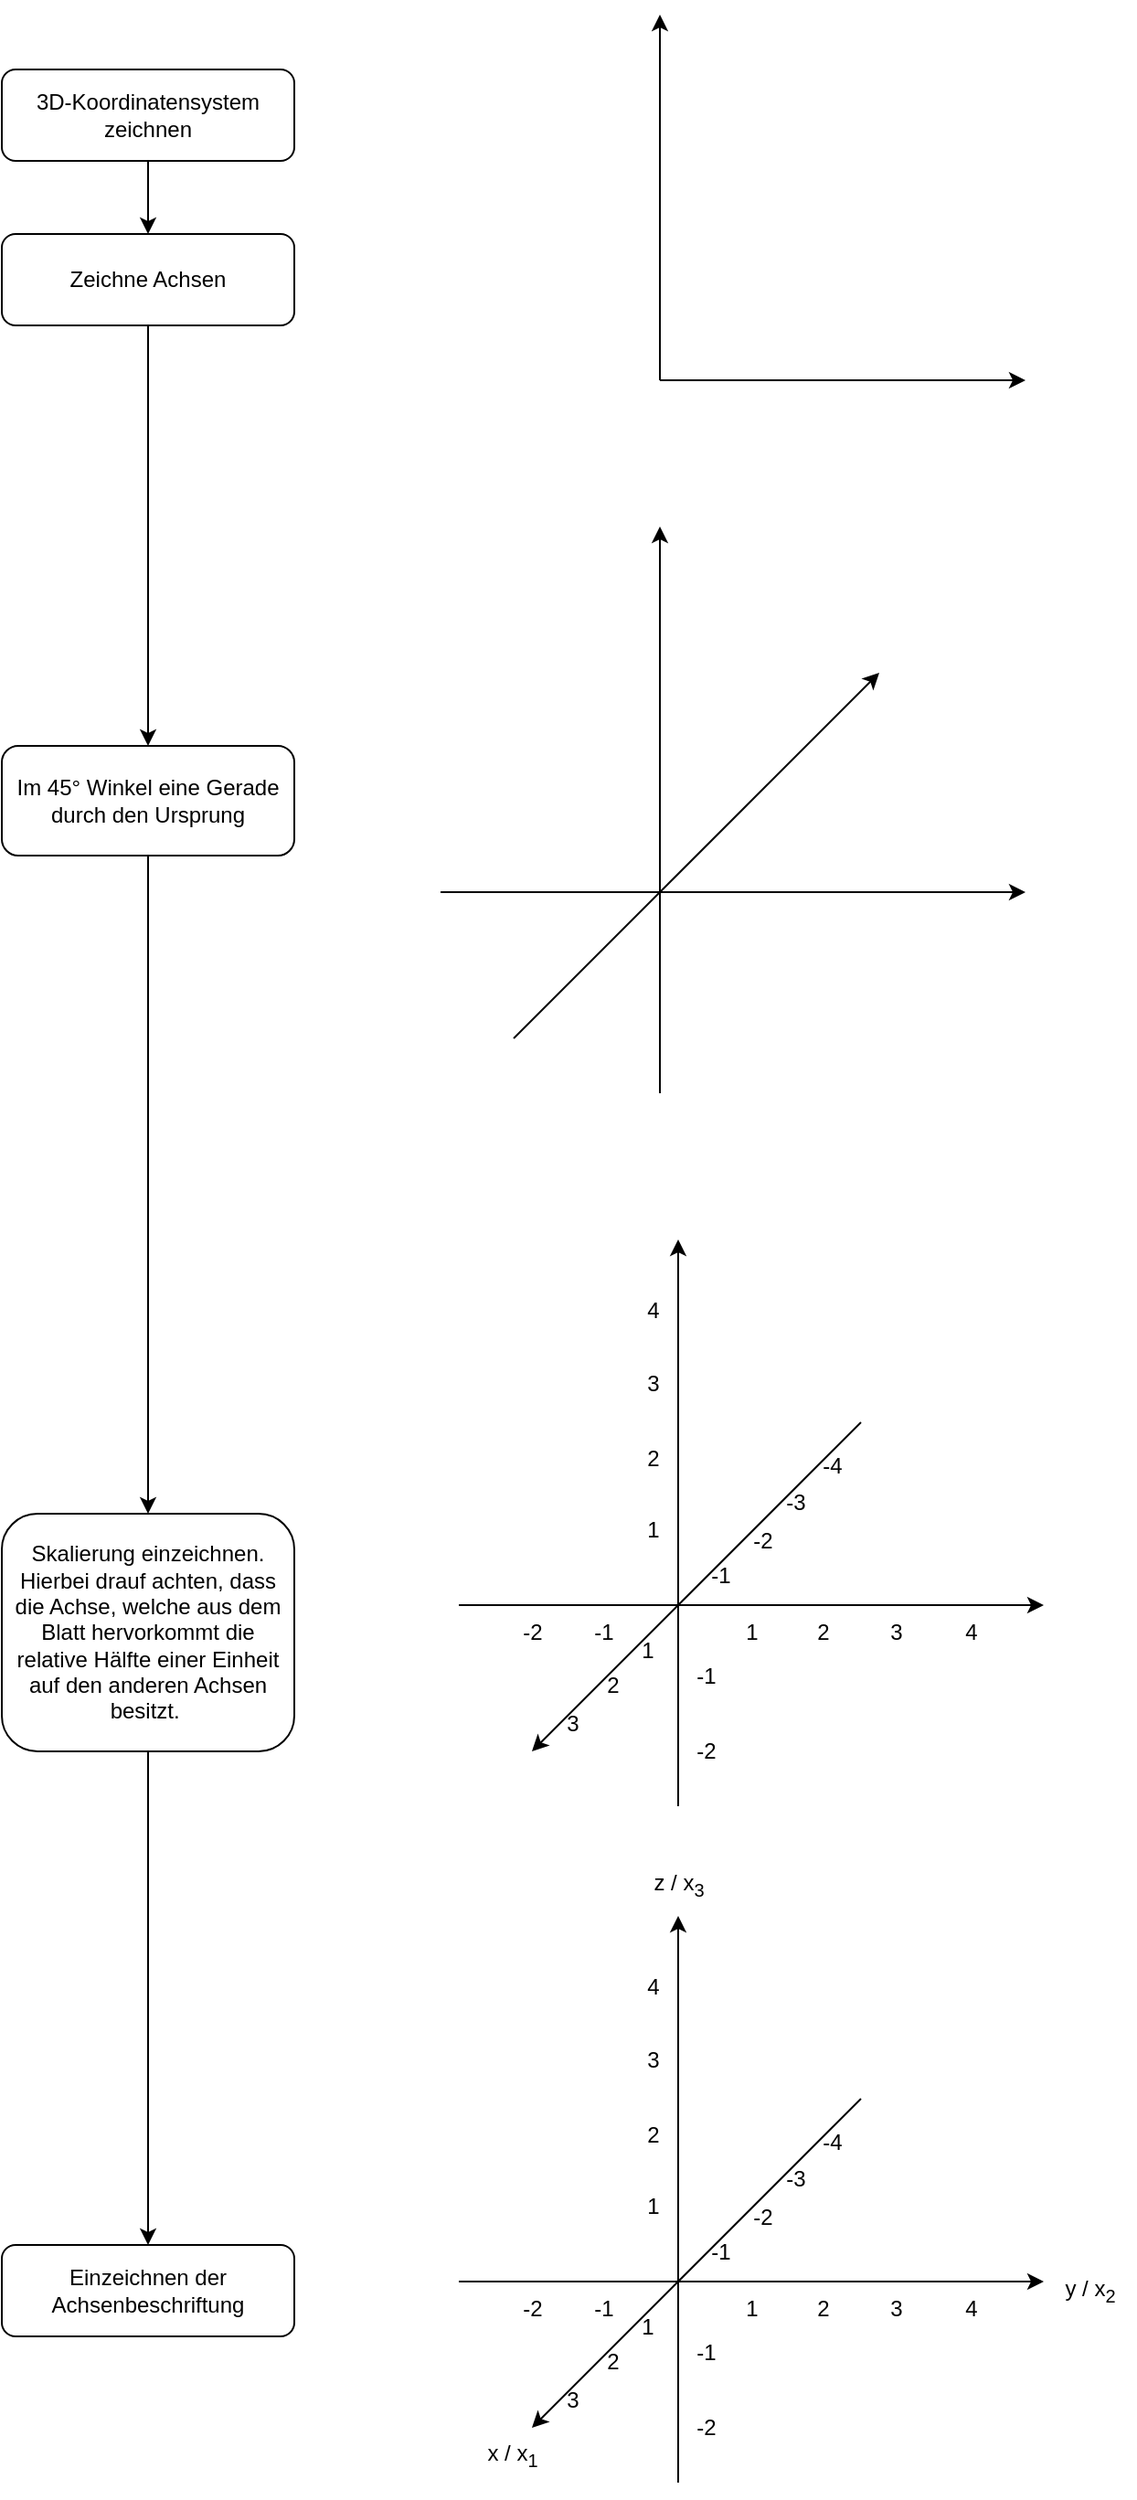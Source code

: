 <mxfile version="24.2.5" type="device">
  <diagram id="C5RBs43oDa-KdzZeNtuy" name="Page-1">
    <mxGraphModel dx="1566" dy="831" grid="0" gridSize="10" guides="1" tooltips="1" connect="1" arrows="1" fold="1" page="0" pageScale="1" pageWidth="827" pageHeight="1169" math="0" shadow="0">
      <root>
        <mxCell id="WIyWlLk6GJQsqaUBKTNV-0" />
        <mxCell id="WIyWlLk6GJQsqaUBKTNV-1" parent="WIyWlLk6GJQsqaUBKTNV-0" />
        <mxCell id="3Kp4Wu7qLQcnzrBBQsK6-2" value="" style="edgeStyle=orthogonalEdgeStyle;rounded=0;orthogonalLoop=1;jettySize=auto;html=1;" edge="1" parent="WIyWlLk6GJQsqaUBKTNV-1" source="WIyWlLk6GJQsqaUBKTNV-3" target="WIyWlLk6GJQsqaUBKTNV-7">
          <mxGeometry relative="1" as="geometry" />
        </mxCell>
        <mxCell id="WIyWlLk6GJQsqaUBKTNV-3" value="3D-Koordinatensystem zeichnen" style="rounded=1;whiteSpace=wrap;html=1;fontSize=12;glass=0;strokeWidth=1;shadow=0;" parent="WIyWlLk6GJQsqaUBKTNV-1" vertex="1">
          <mxGeometry x="120" y="70" width="160" height="50" as="geometry" />
        </mxCell>
        <mxCell id="3Kp4Wu7qLQcnzrBBQsK6-114" style="edgeStyle=orthogonalEdgeStyle;rounded=0;orthogonalLoop=1;jettySize=auto;html=1;" edge="1" parent="WIyWlLk6GJQsqaUBKTNV-1" source="WIyWlLk6GJQsqaUBKTNV-7" target="3Kp4Wu7qLQcnzrBBQsK6-4">
          <mxGeometry relative="1" as="geometry" />
        </mxCell>
        <mxCell id="WIyWlLk6GJQsqaUBKTNV-7" value="Zeichne Achsen" style="rounded=1;whiteSpace=wrap;html=1;fontSize=12;glass=0;strokeWidth=1;shadow=0;" parent="WIyWlLk6GJQsqaUBKTNV-1" vertex="1">
          <mxGeometry x="120" y="160" width="160" height="50" as="geometry" />
        </mxCell>
        <mxCell id="3Kp4Wu7qLQcnzrBBQsK6-115" style="edgeStyle=orthogonalEdgeStyle;rounded=0;orthogonalLoop=1;jettySize=auto;html=1;" edge="1" parent="WIyWlLk6GJQsqaUBKTNV-1" source="3Kp4Wu7qLQcnzrBBQsK6-4" target="3Kp4Wu7qLQcnzrBBQsK6-83">
          <mxGeometry relative="1" as="geometry" />
        </mxCell>
        <mxCell id="3Kp4Wu7qLQcnzrBBQsK6-4" value="Im 45° Winkel eine Gerade durch den Ursprung" style="rounded=1;whiteSpace=wrap;html=1;" vertex="1" parent="WIyWlLk6GJQsqaUBKTNV-1">
          <mxGeometry x="120" y="440" width="160" height="60" as="geometry" />
        </mxCell>
        <mxCell id="3Kp4Wu7qLQcnzrBBQsK6-0" value="" style="endArrow=classic;html=1;rounded=0;" edge="1" parent="WIyWlLk6GJQsqaUBKTNV-1">
          <mxGeometry width="50" height="50" relative="1" as="geometry">
            <mxPoint x="480" y="240" as="sourcePoint" />
            <mxPoint x="480" y="40" as="targetPoint" />
          </mxGeometry>
        </mxCell>
        <mxCell id="3Kp4Wu7qLQcnzrBBQsK6-1" value="" style="endArrow=classic;html=1;rounded=0;" edge="1" parent="WIyWlLk6GJQsqaUBKTNV-1">
          <mxGeometry width="50" height="50" relative="1" as="geometry">
            <mxPoint x="480" y="240" as="sourcePoint" />
            <mxPoint x="680" y="240" as="targetPoint" />
          </mxGeometry>
        </mxCell>
        <mxCell id="3Kp4Wu7qLQcnzrBBQsK6-59" value="" style="group" vertex="1" connectable="0" parent="WIyWlLk6GJQsqaUBKTNV-1">
          <mxGeometry x="370" y="710" width="320" height="310" as="geometry" />
        </mxCell>
        <mxCell id="3Kp4Wu7qLQcnzrBBQsK6-60" value="" style="endArrow=classic;html=1;rounded=0;" edge="1" parent="3Kp4Wu7qLQcnzrBBQsK6-59">
          <mxGeometry width="50" height="50" relative="1" as="geometry">
            <mxPoint x="120" y="310" as="sourcePoint" />
            <mxPoint x="120" as="targetPoint" />
          </mxGeometry>
        </mxCell>
        <mxCell id="3Kp4Wu7qLQcnzrBBQsK6-61" value="" style="endArrow=classic;html=1;rounded=0;" edge="1" parent="3Kp4Wu7qLQcnzrBBQsK6-59">
          <mxGeometry width="50" height="50" relative="1" as="geometry">
            <mxPoint y="200" as="sourcePoint" />
            <mxPoint x="320" y="200" as="targetPoint" />
          </mxGeometry>
        </mxCell>
        <mxCell id="3Kp4Wu7qLQcnzrBBQsK6-62" value="" style="endArrow=none;html=1;rounded=0;startArrow=classic;startFill=1;endFill=0;" edge="1" parent="3Kp4Wu7qLQcnzrBBQsK6-59">
          <mxGeometry width="50" height="50" relative="1" as="geometry">
            <mxPoint x="40" y="280" as="sourcePoint" />
            <mxPoint x="220" y="100" as="targetPoint" />
          </mxGeometry>
        </mxCell>
        <mxCell id="3Kp4Wu7qLQcnzrBBQsK6-63" value="1" style="text;html=1;align=center;verticalAlign=middle;whiteSpace=wrap;rounded=0;" vertex="1" parent="3Kp4Wu7qLQcnzrBBQsK6-59">
          <mxGeometry x="100" y="144" width="13" height="30" as="geometry" />
        </mxCell>
        <mxCell id="3Kp4Wu7qLQcnzrBBQsK6-64" value="2" style="text;html=1;align=center;verticalAlign=middle;whiteSpace=wrap;rounded=0;" vertex="1" parent="3Kp4Wu7qLQcnzrBBQsK6-59">
          <mxGeometry x="100" y="105" width="13" height="30" as="geometry" />
        </mxCell>
        <mxCell id="3Kp4Wu7qLQcnzrBBQsK6-65" value="3" style="text;html=1;align=center;verticalAlign=middle;whiteSpace=wrap;rounded=0;" vertex="1" parent="3Kp4Wu7qLQcnzrBBQsK6-59">
          <mxGeometry x="100" y="64" width="13" height="30" as="geometry" />
        </mxCell>
        <mxCell id="3Kp4Wu7qLQcnzrBBQsK6-66" value="4" style="text;html=1;align=center;verticalAlign=middle;whiteSpace=wrap;rounded=0;" vertex="1" parent="3Kp4Wu7qLQcnzrBBQsK6-59">
          <mxGeometry x="100" y="24" width="13" height="30" as="geometry" />
        </mxCell>
        <mxCell id="3Kp4Wu7qLQcnzrBBQsK6-67" value="1" style="text;html=1;align=center;verticalAlign=middle;whiteSpace=wrap;rounded=0;" vertex="1" parent="3Kp4Wu7qLQcnzrBBQsK6-59">
          <mxGeometry x="154" y="200" width="13" height="30" as="geometry" />
        </mxCell>
        <mxCell id="3Kp4Wu7qLQcnzrBBQsK6-68" value="2" style="text;html=1;align=center;verticalAlign=middle;whiteSpace=wrap;rounded=0;" vertex="1" parent="3Kp4Wu7qLQcnzrBBQsK6-59">
          <mxGeometry x="193" y="200" width="13" height="30" as="geometry" />
        </mxCell>
        <mxCell id="3Kp4Wu7qLQcnzrBBQsK6-69" value="3" style="text;html=1;align=center;verticalAlign=middle;whiteSpace=wrap;rounded=0;" vertex="1" parent="3Kp4Wu7qLQcnzrBBQsK6-59">
          <mxGeometry x="233" y="200" width="13" height="30" as="geometry" />
        </mxCell>
        <mxCell id="3Kp4Wu7qLQcnzrBBQsK6-70" value="4" style="text;html=1;align=center;verticalAlign=middle;whiteSpace=wrap;rounded=0;" vertex="1" parent="3Kp4Wu7qLQcnzrBBQsK6-59">
          <mxGeometry x="274" y="200" width="13" height="30" as="geometry" />
        </mxCell>
        <mxCell id="3Kp4Wu7qLQcnzrBBQsK6-71" value="-1" style="text;html=1;align=center;verticalAlign=middle;whiteSpace=wrap;rounded=0;" vertex="1" parent="3Kp4Wu7qLQcnzrBBQsK6-59">
          <mxGeometry x="73" y="200" width="13" height="30" as="geometry" />
        </mxCell>
        <mxCell id="3Kp4Wu7qLQcnzrBBQsK6-72" value="-2" style="text;html=1;align=center;verticalAlign=middle;whiteSpace=wrap;rounded=0;" vertex="1" parent="3Kp4Wu7qLQcnzrBBQsK6-59">
          <mxGeometry x="34" y="200" width="13" height="30" as="geometry" />
        </mxCell>
        <mxCell id="3Kp4Wu7qLQcnzrBBQsK6-73" value="-1" style="text;html=1;align=center;verticalAlign=middle;whiteSpace=wrap;rounded=0;" vertex="1" parent="3Kp4Wu7qLQcnzrBBQsK6-59">
          <mxGeometry x="129" y="224" width="13" height="30" as="geometry" />
        </mxCell>
        <mxCell id="3Kp4Wu7qLQcnzrBBQsK6-74" value="-2" style="text;html=1;align=center;verticalAlign=middle;whiteSpace=wrap;rounded=0;" vertex="1" parent="3Kp4Wu7qLQcnzrBBQsK6-59">
          <mxGeometry x="129" y="265" width="13" height="30" as="geometry" />
        </mxCell>
        <mxCell id="3Kp4Wu7qLQcnzrBBQsK6-75" value="-1" style="text;html=1;align=center;verticalAlign=middle;whiteSpace=wrap;rounded=0;" vertex="1" parent="3Kp4Wu7qLQcnzrBBQsK6-59">
          <mxGeometry x="137" y="169" width="13" height="30" as="geometry" />
        </mxCell>
        <mxCell id="3Kp4Wu7qLQcnzrBBQsK6-76" value="-2" style="text;html=1;align=center;verticalAlign=middle;whiteSpace=wrap;rounded=0;" vertex="1" parent="3Kp4Wu7qLQcnzrBBQsK6-59">
          <mxGeometry x="160" y="150" width="13" height="30" as="geometry" />
        </mxCell>
        <mxCell id="3Kp4Wu7qLQcnzrBBQsK6-77" value="-3" style="text;html=1;align=center;verticalAlign=middle;whiteSpace=wrap;rounded=0;" vertex="1" parent="3Kp4Wu7qLQcnzrBBQsK6-59">
          <mxGeometry x="178" y="129" width="13" height="30" as="geometry" />
        </mxCell>
        <mxCell id="3Kp4Wu7qLQcnzrBBQsK6-78" value="-4" style="text;html=1;align=center;verticalAlign=middle;whiteSpace=wrap;rounded=0;" vertex="1" parent="3Kp4Wu7qLQcnzrBBQsK6-59">
          <mxGeometry x="198" y="109" width="13" height="30" as="geometry" />
        </mxCell>
        <mxCell id="3Kp4Wu7qLQcnzrBBQsK6-80" value="1" style="text;html=1;align=center;verticalAlign=middle;whiteSpace=wrap;rounded=0;" vertex="1" parent="3Kp4Wu7qLQcnzrBBQsK6-59">
          <mxGeometry x="97" y="210" width="13" height="30" as="geometry" />
        </mxCell>
        <mxCell id="3Kp4Wu7qLQcnzrBBQsK6-81" value="2" style="text;html=1;align=center;verticalAlign=middle;whiteSpace=wrap;rounded=0;" vertex="1" parent="3Kp4Wu7qLQcnzrBBQsK6-59">
          <mxGeometry x="78" y="229" width="13" height="30" as="geometry" />
        </mxCell>
        <mxCell id="3Kp4Wu7qLQcnzrBBQsK6-82" value="3" style="text;html=1;align=center;verticalAlign=middle;whiteSpace=wrap;rounded=0;" vertex="1" parent="3Kp4Wu7qLQcnzrBBQsK6-59">
          <mxGeometry x="56" y="250" width="13" height="30" as="geometry" />
        </mxCell>
        <mxCell id="3Kp4Wu7qLQcnzrBBQsK6-6" value="" style="endArrow=classic;html=1;rounded=0;" edge="1" parent="WIyWlLk6GJQsqaUBKTNV-1">
          <mxGeometry width="50" height="50" relative="1" as="geometry">
            <mxPoint x="480" y="630" as="sourcePoint" />
            <mxPoint x="480" y="320" as="targetPoint" />
          </mxGeometry>
        </mxCell>
        <mxCell id="3Kp4Wu7qLQcnzrBBQsK6-7" value="" style="endArrow=classic;html=1;rounded=0;" edge="1" parent="WIyWlLk6GJQsqaUBKTNV-1">
          <mxGeometry width="50" height="50" relative="1" as="geometry">
            <mxPoint x="360" y="520" as="sourcePoint" />
            <mxPoint x="680" y="520" as="targetPoint" />
          </mxGeometry>
        </mxCell>
        <mxCell id="3Kp4Wu7qLQcnzrBBQsK6-8" value="" style="endArrow=classic;html=1;rounded=0;" edge="1" parent="WIyWlLk6GJQsqaUBKTNV-1">
          <mxGeometry width="50" height="50" relative="1" as="geometry">
            <mxPoint x="400" y="600" as="sourcePoint" />
            <mxPoint x="600" y="400" as="targetPoint" />
          </mxGeometry>
        </mxCell>
        <mxCell id="3Kp4Wu7qLQcnzrBBQsK6-116" style="edgeStyle=orthogonalEdgeStyle;rounded=0;orthogonalLoop=1;jettySize=auto;html=1;" edge="1" parent="WIyWlLk6GJQsqaUBKTNV-1" source="3Kp4Wu7qLQcnzrBBQsK6-83" target="3Kp4Wu7qLQcnzrBBQsK6-110">
          <mxGeometry relative="1" as="geometry" />
        </mxCell>
        <mxCell id="3Kp4Wu7qLQcnzrBBQsK6-83" value="Skalierung einzeichnen. Hierbei drauf achten, dass die Achse, welche aus dem Blatt hervorkommt die relative Hälfte einer Einheit auf den anderen Achsen besitzt.&amp;nbsp;" style="rounded=1;whiteSpace=wrap;html=1;" vertex="1" parent="WIyWlLk6GJQsqaUBKTNV-1">
          <mxGeometry x="120" y="860" width="160" height="130" as="geometry" />
        </mxCell>
        <mxCell id="3Kp4Wu7qLQcnzrBBQsK6-87" value="" style="group" vertex="1" connectable="0" parent="WIyWlLk6GJQsqaUBKTNV-1">
          <mxGeometry x="370" y="1080" width="320" height="310" as="geometry" />
        </mxCell>
        <mxCell id="3Kp4Wu7qLQcnzrBBQsK6-88" value="" style="endArrow=classic;html=1;rounded=0;" edge="1" parent="3Kp4Wu7qLQcnzrBBQsK6-87">
          <mxGeometry width="50" height="50" relative="1" as="geometry">
            <mxPoint x="120" y="310" as="sourcePoint" />
            <mxPoint x="120" as="targetPoint" />
          </mxGeometry>
        </mxCell>
        <mxCell id="3Kp4Wu7qLQcnzrBBQsK6-89" value="" style="endArrow=classic;html=1;rounded=0;" edge="1" parent="3Kp4Wu7qLQcnzrBBQsK6-87">
          <mxGeometry width="50" height="50" relative="1" as="geometry">
            <mxPoint y="200" as="sourcePoint" />
            <mxPoint x="320" y="200" as="targetPoint" />
          </mxGeometry>
        </mxCell>
        <mxCell id="3Kp4Wu7qLQcnzrBBQsK6-90" value="" style="endArrow=none;html=1;rounded=0;startArrow=classic;startFill=1;endFill=0;" edge="1" parent="3Kp4Wu7qLQcnzrBBQsK6-87">
          <mxGeometry width="50" height="50" relative="1" as="geometry">
            <mxPoint x="40" y="280" as="sourcePoint" />
            <mxPoint x="220" y="100" as="targetPoint" />
          </mxGeometry>
        </mxCell>
        <mxCell id="3Kp4Wu7qLQcnzrBBQsK6-91" value="1" style="text;html=1;align=center;verticalAlign=middle;whiteSpace=wrap;rounded=0;" vertex="1" parent="3Kp4Wu7qLQcnzrBBQsK6-87">
          <mxGeometry x="100" y="144" width="13" height="30" as="geometry" />
        </mxCell>
        <mxCell id="3Kp4Wu7qLQcnzrBBQsK6-92" value="2" style="text;html=1;align=center;verticalAlign=middle;whiteSpace=wrap;rounded=0;" vertex="1" parent="3Kp4Wu7qLQcnzrBBQsK6-87">
          <mxGeometry x="100" y="105" width="13" height="30" as="geometry" />
        </mxCell>
        <mxCell id="3Kp4Wu7qLQcnzrBBQsK6-93" value="3" style="text;html=1;align=center;verticalAlign=middle;whiteSpace=wrap;rounded=0;" vertex="1" parent="3Kp4Wu7qLQcnzrBBQsK6-87">
          <mxGeometry x="100" y="64" width="13" height="30" as="geometry" />
        </mxCell>
        <mxCell id="3Kp4Wu7qLQcnzrBBQsK6-94" value="4" style="text;html=1;align=center;verticalAlign=middle;whiteSpace=wrap;rounded=0;" vertex="1" parent="3Kp4Wu7qLQcnzrBBQsK6-87">
          <mxGeometry x="100" y="24" width="13" height="30" as="geometry" />
        </mxCell>
        <mxCell id="3Kp4Wu7qLQcnzrBBQsK6-95" value="1" style="text;html=1;align=center;verticalAlign=middle;whiteSpace=wrap;rounded=0;" vertex="1" parent="3Kp4Wu7qLQcnzrBBQsK6-87">
          <mxGeometry x="154" y="200" width="13" height="30" as="geometry" />
        </mxCell>
        <mxCell id="3Kp4Wu7qLQcnzrBBQsK6-96" value="2" style="text;html=1;align=center;verticalAlign=middle;whiteSpace=wrap;rounded=0;" vertex="1" parent="3Kp4Wu7qLQcnzrBBQsK6-87">
          <mxGeometry x="193" y="200" width="13" height="30" as="geometry" />
        </mxCell>
        <mxCell id="3Kp4Wu7qLQcnzrBBQsK6-97" value="3" style="text;html=1;align=center;verticalAlign=middle;whiteSpace=wrap;rounded=0;" vertex="1" parent="3Kp4Wu7qLQcnzrBBQsK6-87">
          <mxGeometry x="233" y="200" width="13" height="30" as="geometry" />
        </mxCell>
        <mxCell id="3Kp4Wu7qLQcnzrBBQsK6-98" value="4" style="text;html=1;align=center;verticalAlign=middle;whiteSpace=wrap;rounded=0;" vertex="1" parent="3Kp4Wu7qLQcnzrBBQsK6-87">
          <mxGeometry x="274" y="200" width="13" height="30" as="geometry" />
        </mxCell>
        <mxCell id="3Kp4Wu7qLQcnzrBBQsK6-99" value="-1" style="text;html=1;align=center;verticalAlign=middle;whiteSpace=wrap;rounded=0;" vertex="1" parent="3Kp4Wu7qLQcnzrBBQsK6-87">
          <mxGeometry x="73" y="200" width="13" height="30" as="geometry" />
        </mxCell>
        <mxCell id="3Kp4Wu7qLQcnzrBBQsK6-100" value="-2" style="text;html=1;align=center;verticalAlign=middle;whiteSpace=wrap;rounded=0;" vertex="1" parent="3Kp4Wu7qLQcnzrBBQsK6-87">
          <mxGeometry x="34" y="200" width="13" height="30" as="geometry" />
        </mxCell>
        <mxCell id="3Kp4Wu7qLQcnzrBBQsK6-101" value="-1" style="text;html=1;align=center;verticalAlign=middle;whiteSpace=wrap;rounded=0;" vertex="1" parent="3Kp4Wu7qLQcnzrBBQsK6-87">
          <mxGeometry x="129" y="224" width="13" height="30" as="geometry" />
        </mxCell>
        <mxCell id="3Kp4Wu7qLQcnzrBBQsK6-102" value="-2" style="text;html=1;align=center;verticalAlign=middle;whiteSpace=wrap;rounded=0;" vertex="1" parent="3Kp4Wu7qLQcnzrBBQsK6-87">
          <mxGeometry x="129" y="265" width="13" height="30" as="geometry" />
        </mxCell>
        <mxCell id="3Kp4Wu7qLQcnzrBBQsK6-103" value="-1" style="text;html=1;align=center;verticalAlign=middle;whiteSpace=wrap;rounded=0;" vertex="1" parent="3Kp4Wu7qLQcnzrBBQsK6-87">
          <mxGeometry x="137" y="169" width="13" height="30" as="geometry" />
        </mxCell>
        <mxCell id="3Kp4Wu7qLQcnzrBBQsK6-104" value="-2" style="text;html=1;align=center;verticalAlign=middle;whiteSpace=wrap;rounded=0;" vertex="1" parent="3Kp4Wu7qLQcnzrBBQsK6-87">
          <mxGeometry x="160" y="150" width="13" height="30" as="geometry" />
        </mxCell>
        <mxCell id="3Kp4Wu7qLQcnzrBBQsK6-105" value="-3" style="text;html=1;align=center;verticalAlign=middle;whiteSpace=wrap;rounded=0;" vertex="1" parent="3Kp4Wu7qLQcnzrBBQsK6-87">
          <mxGeometry x="178" y="129" width="13" height="30" as="geometry" />
        </mxCell>
        <mxCell id="3Kp4Wu7qLQcnzrBBQsK6-106" value="-4" style="text;html=1;align=center;verticalAlign=middle;whiteSpace=wrap;rounded=0;" vertex="1" parent="3Kp4Wu7qLQcnzrBBQsK6-87">
          <mxGeometry x="198" y="109" width="13" height="30" as="geometry" />
        </mxCell>
        <mxCell id="3Kp4Wu7qLQcnzrBBQsK6-107" value="1" style="text;html=1;align=center;verticalAlign=middle;whiteSpace=wrap;rounded=0;" vertex="1" parent="3Kp4Wu7qLQcnzrBBQsK6-87">
          <mxGeometry x="97" y="210" width="13" height="30" as="geometry" />
        </mxCell>
        <mxCell id="3Kp4Wu7qLQcnzrBBQsK6-108" value="2" style="text;html=1;align=center;verticalAlign=middle;whiteSpace=wrap;rounded=0;" vertex="1" parent="3Kp4Wu7qLQcnzrBBQsK6-87">
          <mxGeometry x="78" y="229" width="13" height="30" as="geometry" />
        </mxCell>
        <mxCell id="3Kp4Wu7qLQcnzrBBQsK6-109" value="3" style="text;html=1;align=center;verticalAlign=middle;whiteSpace=wrap;rounded=0;" vertex="1" parent="3Kp4Wu7qLQcnzrBBQsK6-87">
          <mxGeometry x="56" y="250" width="13" height="30" as="geometry" />
        </mxCell>
        <mxCell id="3Kp4Wu7qLQcnzrBBQsK6-113" value="x / x&lt;sub&gt;1&lt;/sub&gt;" style="text;html=1;align=center;verticalAlign=middle;resizable=0;points=[];autosize=1;strokeColor=none;fillColor=none;" vertex="1" parent="3Kp4Wu7qLQcnzrBBQsK6-87">
          <mxGeometry x="4" y="280" width="50" height="30" as="geometry" />
        </mxCell>
        <mxCell id="3Kp4Wu7qLQcnzrBBQsK6-110" value="Einzeichnen der Achsenbeschriftung" style="rounded=1;whiteSpace=wrap;html=1;" vertex="1" parent="WIyWlLk6GJQsqaUBKTNV-1">
          <mxGeometry x="120" y="1260" width="160" height="50" as="geometry" />
        </mxCell>
        <mxCell id="3Kp4Wu7qLQcnzrBBQsK6-111" value="y / x&lt;sub&gt;2&lt;/sub&gt;" style="text;html=1;align=center;verticalAlign=middle;resizable=0;points=[];autosize=1;strokeColor=none;fillColor=none;" vertex="1" parent="WIyWlLk6GJQsqaUBKTNV-1">
          <mxGeometry x="690" y="1270" width="50" height="30" as="geometry" />
        </mxCell>
        <mxCell id="3Kp4Wu7qLQcnzrBBQsK6-112" value="z / x&lt;sub&gt;3&lt;/sub&gt;" style="text;html=1;align=center;verticalAlign=middle;resizable=0;points=[];autosize=1;strokeColor=none;fillColor=none;" vertex="1" parent="WIyWlLk6GJQsqaUBKTNV-1">
          <mxGeometry x="465" y="1048" width="50" height="30" as="geometry" />
        </mxCell>
      </root>
    </mxGraphModel>
  </diagram>
</mxfile>
